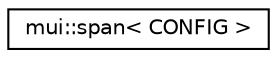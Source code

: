 digraph "Graphical Class Hierarchy"
{
 // LATEX_PDF_SIZE
  edge [fontname="Helvetica",fontsize="10",labelfontname="Helvetica",labelfontsize="10"];
  node [fontname="Helvetica",fontsize="10",shape=record];
  rankdir="LR";
  Node0 [label="mui::span\< CONFIG \>",height=0.2,width=0.4,color="black", fillcolor="white", style="filled",URL="$classmui_1_1span.html",tooltip=" "];
}
